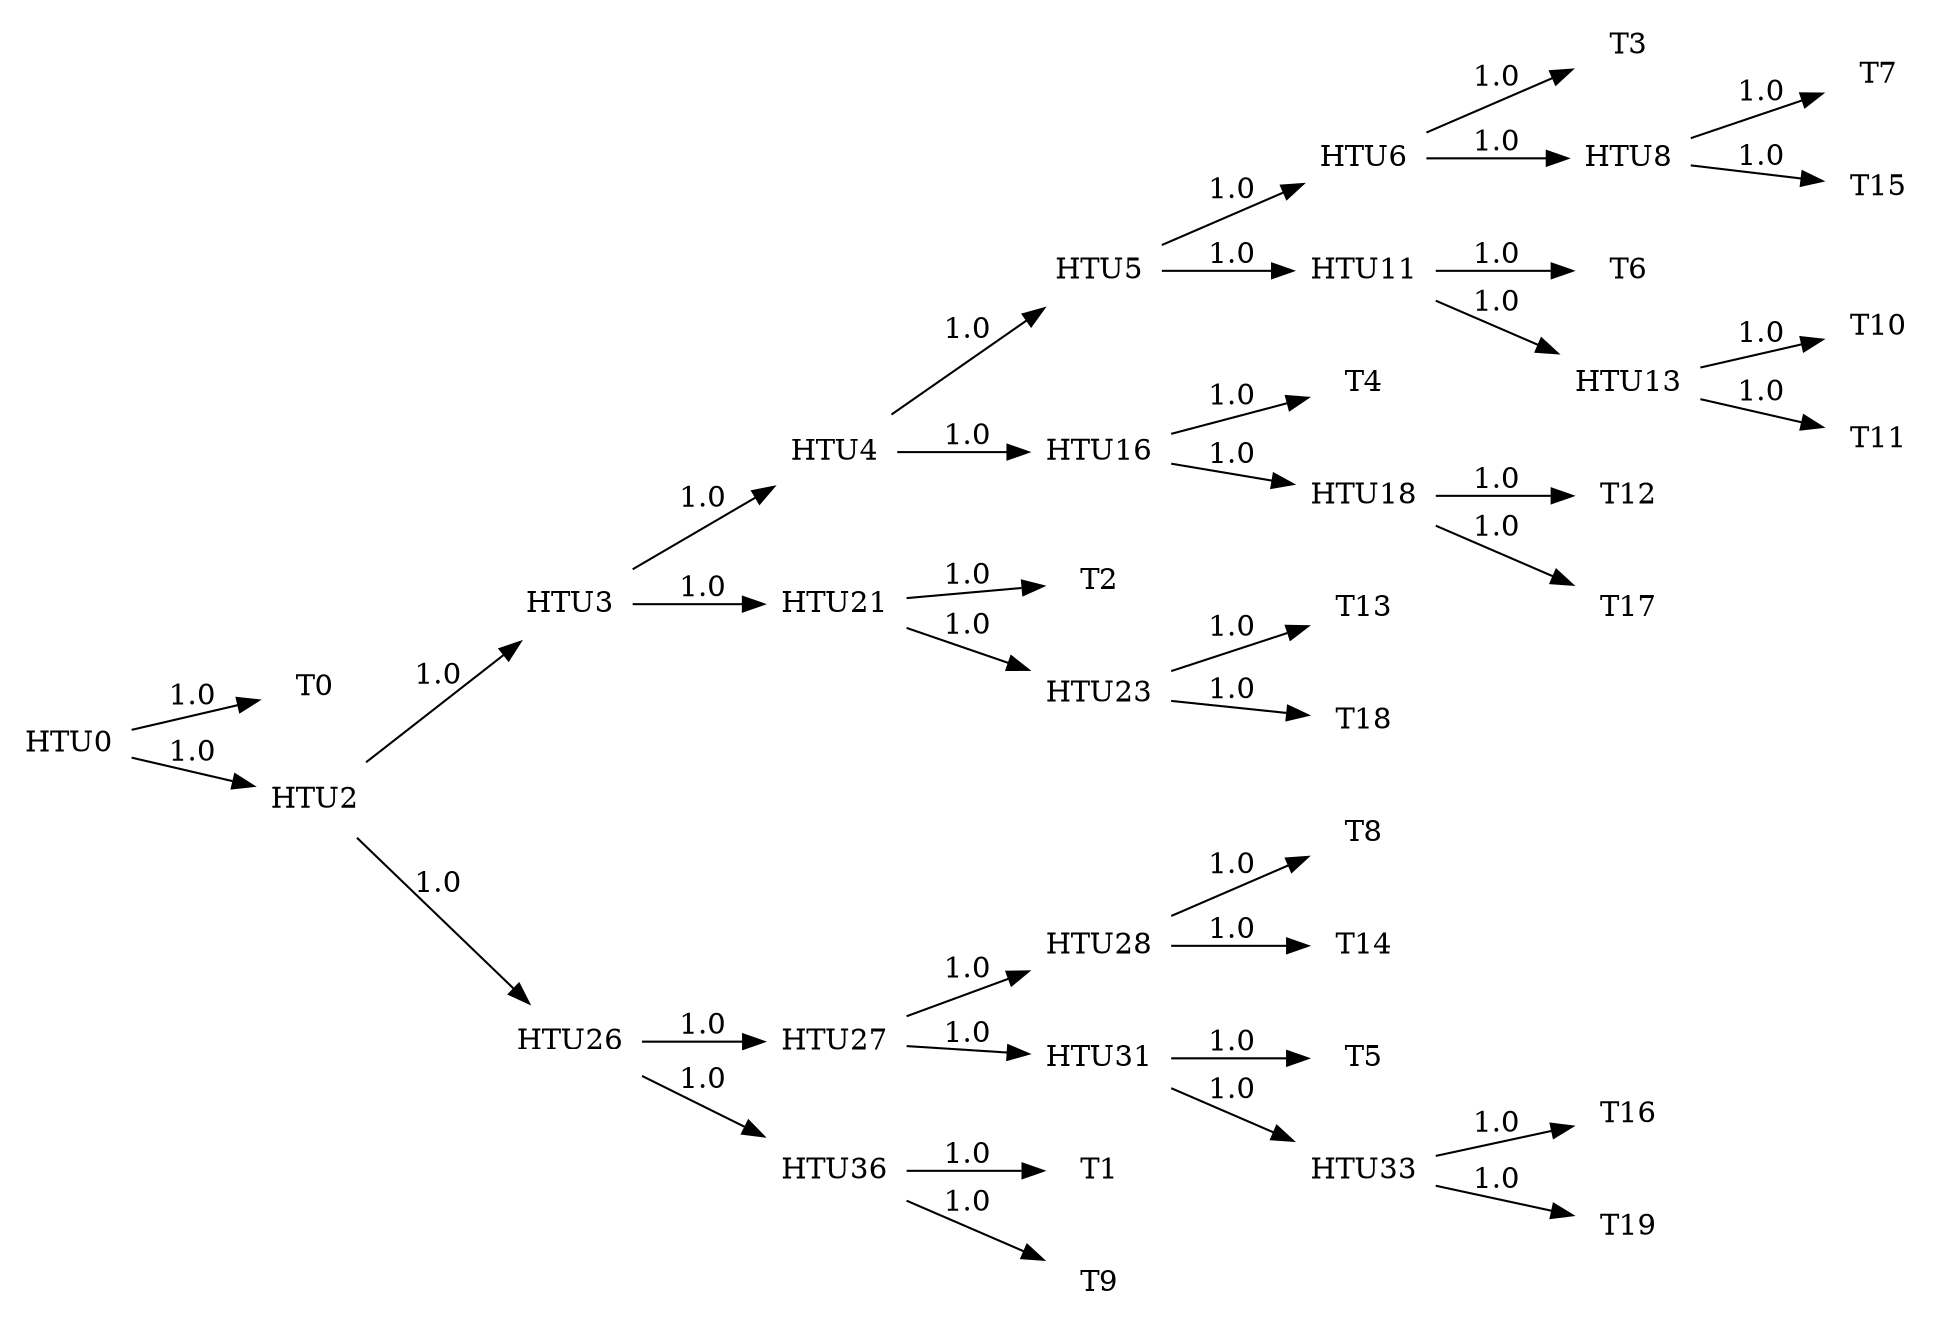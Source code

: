 digraph G {
	rankdir = LR;	edge [colorscheme=spectral11];	node [shape = none];

0 [label=HTU0];
1 [label=T0];
2 [label=HTU2];
3 [label=HTU3];
4 [label=HTU4];
5 [label=HTU5];
6 [label=HTU6];
7 [label=T3];
8 [label=HTU8];
9 [label=T7];
10 [label=T15];
11 [label=HTU11];
12 [label=T6];
13 [label=HTU13];
14 [label=T10];
15 [label=T11];
16 [label=HTU16];
17 [label=T4];
18 [label=HTU18];
19 [label=T12];
20 [label=T17];
21 [label=HTU21];
22 [label=T2];
23 [label=HTU23];
24 [label=T13];
25 [label=T18];
26 [label=HTU26];
27 [label=HTU27];
28 [label=HTU28];
29 [label=T8];
30 [label=T14];
31 [label=HTU31];
32 [label=T5];
33 [label=HTU33];
34 [label=T16];
35 [label=T19];
36 [label=HTU36];
37 [label=T1];
38 [label=T9];
0 -> 1 [label=1.0];
0 -> 2 [label=1.0];
2 -> 3 [label=1.0];
2 -> 26 [label=1.0];
3 -> 4 [label=1.0];
3 -> 21 [label=1.0];
4 -> 5 [label=1.0];
4 -> 16 [label=1.0];
5 -> 6 [label=1.0];
5 -> 11 [label=1.0];
6 -> 7 [label=1.0];
6 -> 8 [label=1.0];
8 -> 9 [label=1.0];
8 -> 10 [label=1.0];
11 -> 12 [label=1.0];
11 -> 13 [label=1.0];
13 -> 14 [label=1.0];
13 -> 15 [label=1.0];
16 -> 17 [label=1.0];
16 -> 18 [label=1.0];
18 -> 19 [label=1.0];
18 -> 20 [label=1.0];
21 -> 22 [label=1.0];
21 -> 23 [label=1.0];
23 -> 24 [label=1.0];
23 -> 25 [label=1.0];
26 -> 27 [label=1.0];
26 -> 36 [label=1.0];
27 -> 28 [label=1.0];
27 -> 31 [label=1.0];
28 -> 29 [label=1.0];
28 -> 30 [label=1.0];
31 -> 32 [label=1.0];
31 -> 33 [label=1.0];
33 -> 34 [label=1.0];
33 -> 35 [label=1.0];
36 -> 37 [label=1.0];
36 -> 38 [label=1.0];
}

